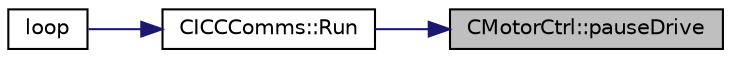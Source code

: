 digraph "CMotorCtrl::pauseDrive"
{
 // INTERACTIVE_SVG=YES
 // LATEX_PDF_SIZE
  bgcolor="transparent";
  edge [fontname="Helvetica",fontsize="10",labelfontname="Helvetica",labelfontsize="10"];
  node [fontname="Helvetica",fontsize="10",shape=record];
  rankdir="RL";
  Node17 [label="CMotorCtrl::pauseDrive",height=0.2,width=0.4,color="black", fillcolor="grey75", style="filled", fontcolor="black",tooltip="API Function of the CMotorCtrl to pause the current action of the motor control."];
  Node17 -> Node18 [dir="back",color="midnightblue",fontsize="10",style="solid"];
  Node18 [label="CICCComms::Run",height=0.2,width=0.4,color="black",URL="$class_c_i_c_c_comms.html#a8b3fa81307b3b9ba0e72b4aee8279c56",tooltip=" "];
  Node18 -> Node19 [dir="back",color="midnightblue",fontsize="10",style="solid"];
  Node19 [label="loop",height=0.2,width=0.4,color="black",URL="$_a_d_a_s___m_c_u_8ino.html#afe461d27b9c48d5921c00d521181f12f",tooltip=" "];
}
